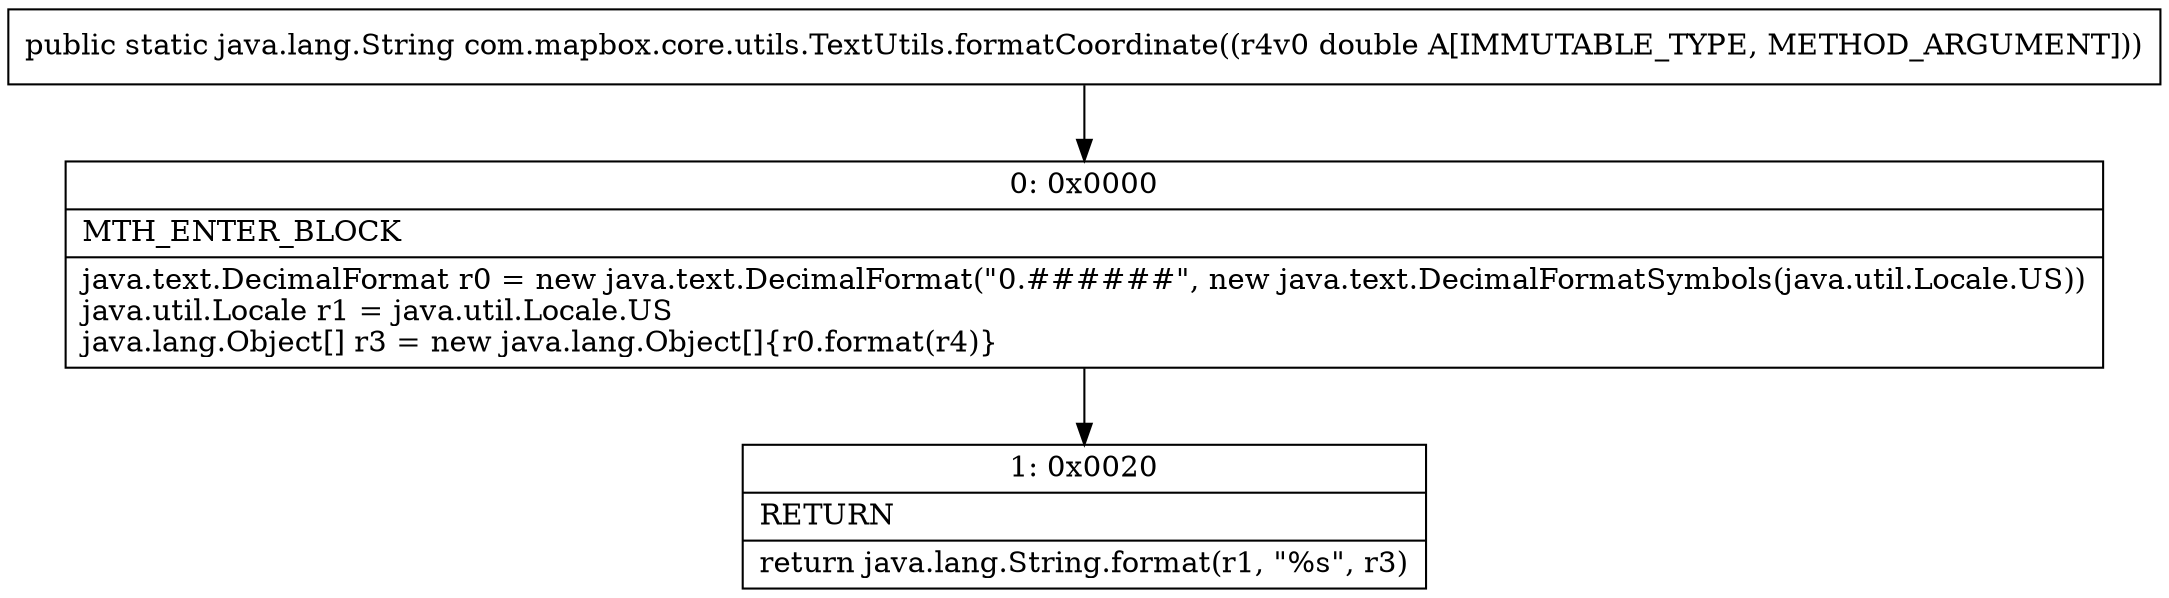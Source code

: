 digraph "CFG forcom.mapbox.core.utils.TextUtils.formatCoordinate(D)Ljava\/lang\/String;" {
Node_0 [shape=record,label="{0\:\ 0x0000|MTH_ENTER_BLOCK\l|java.text.DecimalFormat r0 = new java.text.DecimalFormat(\"0.######\", new java.text.DecimalFormatSymbols(java.util.Locale.US))\ljava.util.Locale r1 = java.util.Locale.US\ljava.lang.Object[] r3 = new java.lang.Object[]\{r0.format(r4)\}\l}"];
Node_1 [shape=record,label="{1\:\ 0x0020|RETURN\l|return java.lang.String.format(r1, \"%s\", r3)\l}"];
MethodNode[shape=record,label="{public static java.lang.String com.mapbox.core.utils.TextUtils.formatCoordinate((r4v0 double A[IMMUTABLE_TYPE, METHOD_ARGUMENT])) }"];
MethodNode -> Node_0;
Node_0 -> Node_1;
}

